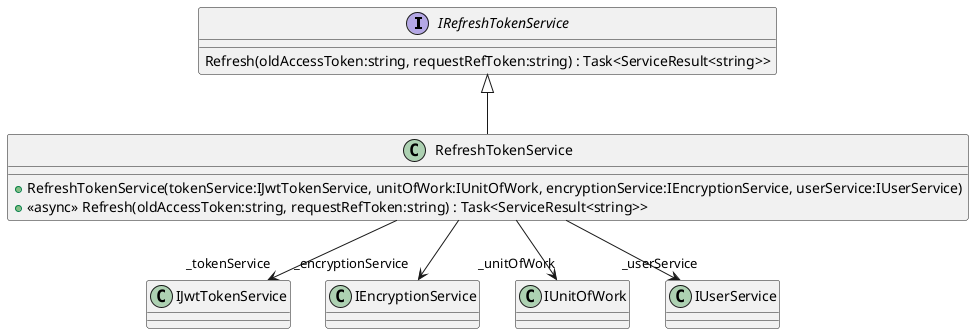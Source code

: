 @startuml
interface IRefreshTokenService {
    Refresh(oldAccessToken:string, requestRefToken:string) : Task<ServiceResult<string>>
}
class RefreshTokenService {
    + RefreshTokenService(tokenService:IJwtTokenService, unitOfWork:IUnitOfWork, encryptionService:IEncryptionService, userService:IUserService)
    + <<async>> Refresh(oldAccessToken:string, requestRefToken:string) : Task<ServiceResult<string>>
}
IRefreshTokenService <|-- RefreshTokenService
RefreshTokenService --> "_tokenService" IJwtTokenService
RefreshTokenService --> "_encryptionService" IEncryptionService
RefreshTokenService --> "_unitOfWork" IUnitOfWork
RefreshTokenService --> "_userService" IUserService
@enduml
